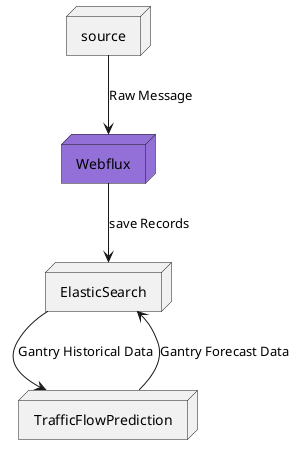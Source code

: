 @startuml
' left to right direction
top to bottom direction
node Webflux #mediumpurple
node TrafficFlowPrediction
node ElasticSearch 
node source
source --> Webflux      :Raw Message
Webflux --> ElasticSearch       :save Records
ElasticSearch --> TrafficFlowPrediction :Gantry Historical Data
TrafficFlowPrediction -->ElasticSearch  :Gantry Forecast Data
@enduml
